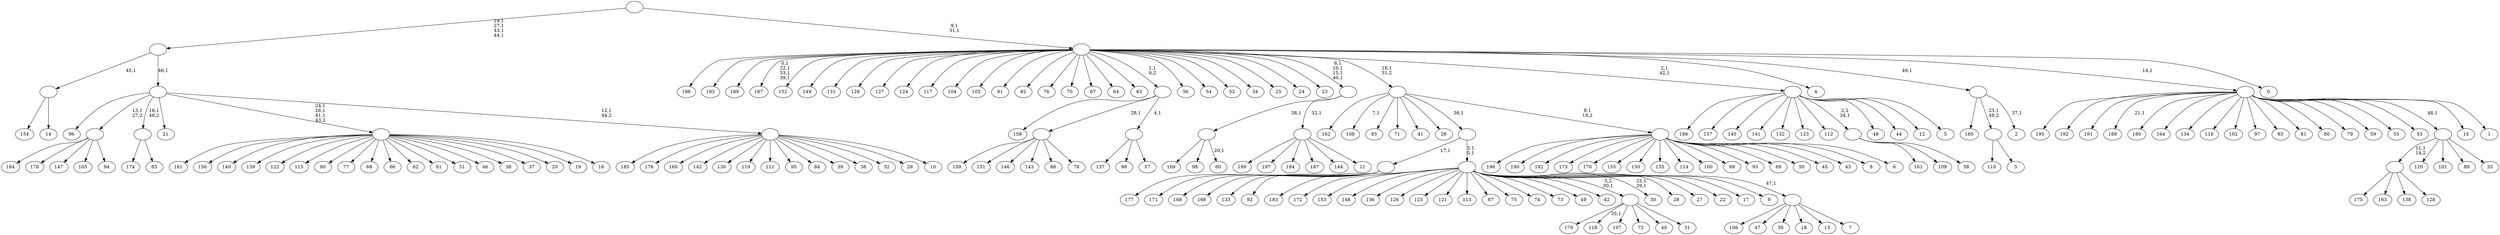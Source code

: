 digraph T {
	250 [label="199"]
	249 [label="198"]
	248 [label="197"]
	247 [label="196"]
	246 [label="195"]
	245 [label="194"]
	244 [label="193"]
	243 [label="192"]
	242 [label="191"]
	241 [label="190"]
	240 [label="189"]
	239 [label="188"]
	237 [label="187"]
	236 [label="186"]
	235 [label="185"]
	234 [label="184"]
	233 [label="183"]
	232 [label="182"]
	231 [label="181"]
	230 [label="180"]
	229 [label="179"]
	228 [label="178"]
	227 [label="177"]
	226 [label="176"]
	225 [label="175"]
	224 [label="174"]
	223 [label="173"]
	222 [label="172"]
	221 [label="171"]
	220 [label="170"]
	219 [label="169"]
	218 [label="168"]
	217 [label="167"]
	212 [label="166"]
	211 [label="165"]
	210 [label="164"]
	209 [label="163"]
	208 [label="162"]
	207 [label="161"]
	206 [label="160"]
	205 [label="159"]
	204 [label="158"]
	203 [label="157"]
	202 [label="156"]
	201 [label="155"]
	200 [label="154"]
	199 [label="153"]
	198 [label="152"]
	197 [label="151"]
	196 [label="150"]
	195 [label="149"]
	194 [label="148"]
	193 [label="147"]
	192 [label="146"]
	191 [label="145"]
	190 [label="144"]
	189 [label="143"]
	188 [label="142"]
	187 [label="141"]
	186 [label="140"]
	185 [label="139"]
	184 [label="138"]
	183 [label="137"]
	182 [label="136"]
	181 [label="135"]
	180 [label="134"]
	179 [label="133"]
	178 [label="132"]
	177 [label="131"]
	176 [label="130"]
	175 [label="129"]
	174 [label="128"]
	173 [label=""]
	172 [label="127"]
	171 [label="126"]
	170 [label="125"]
	169 [label="124"]
	168 [label="123"]
	167 [label="122"]
	166 [label="121"]
	165 [label="120"]
	164 [label="119"]
	163 [label="118"]
	161 [label="117"]
	160 [label="116"]
	159 [label="115"]
	158 [label="114"]
	157 [label="113"]
	156 [label="112"]
	155 [label="111"]
	154 [label="110"]
	153 [label="109"]
	152 [label="108"]
	150 [label="107"]
	149 [label="106"]
	148 [label="105"]
	147 [label="104"]
	146 [label="103"]
	145 [label="102"]
	144 [label="101"]
	143 [label="100"]
	142 [label="99"]
	141 [label="98"]
	140 [label="97"]
	139 [label="96"]
	138 [label="95"]
	137 [label="94"]
	136 [label=""]
	135 [label="93"]
	134 [label="92"]
	133 [label=""]
	132 [label="91"]
	131 [label="90"]
	130 [label="89"]
	129 [label="88"]
	128 [label="87"]
	127 [label="86"]
	126 [label="85"]
	125 [label="84"]
	124 [label="83"]
	123 [label="82"]
	122 [label="81"]
	121 [label="80"]
	120 [label="79"]
	119 [label="78"]
	118 [label=""]
	117 [label="77"]
	116 [label="76"]
	115 [label="75"]
	114 [label="74"]
	113 [label="73"]
	112 [label="72"]
	111 [label="71"]
	110 [label="70"]
	109 [label="69"]
	108 [label="68"]
	107 [label="67"]
	106 [label="66"]
	105 [label="65"]
	104 [label=""]
	103 [label="64"]
	102 [label="63"]
	101 [label="62"]
	100 [label="61"]
	99 [label="60"]
	97 [label=""]
	96 [label="59"]
	95 [label="58"]
	94 [label=""]
	93 [label="57"]
	92 [label=""]
	91 [label=""]
	90 [label="56"]
	89 [label="55"]
	88 [label="54"]
	87 [label="53"]
	86 [label="52"]
	85 [label="51"]
	84 [label="50"]
	83 [label="49"]
	82 [label="48"]
	81 [label="47"]
	80 [label="46"]
	79 [label="45"]
	78 [label="44"]
	77 [label="43"]
	76 [label="42"]
	75 [label="41"]
	74 [label="40"]
	73 [label="39"]
	72 [label="38"]
	71 [label="37"]
	70 [label="36"]
	69 [label="35"]
	68 [label="34"]
	67 [label="33"]
	66 [label=""]
	65 [label="32"]
	64 [label="31"]
	63 [label=""]
	62 [label="30"]
	59 [label="29"]
	58 [label="28"]
	57 [label="27"]
	56 [label="26"]
	55 [label="25"]
	54 [label="24"]
	53 [label="23"]
	52 [label="22"]
	51 [label="21"]
	50 [label="20"]
	49 [label="19"]
	48 [label="18"]
	47 [label="17"]
	46 [label="16"]
	45 [label=""]
	42 [label="15"]
	41 [label="14"]
	40 [label=""]
	39 [label="13"]
	38 [label="12"]
	37 [label="11"]
	36 [label=""]
	35 [label=""]
	31 [label="10"]
	30 [label=""]
	29 [label=""]
	28 [label=""]
	24 [label="9"]
	23 [label="8"]
	22 [label="7"]
	21 [label=""]
	20 [label=""]
	18 [label=""]
	17 [label="6"]
	16 [label=""]
	15 [label=""]
	14 [label="5"]
	13 [label=""]
	11 [label="4"]
	10 [label="3"]
	9 [label=""]
	8 [label="2"]
	6 [label=""]
	5 [label="1"]
	4 [label=""]
	3 [label="0"]
	2 [label=""]
	0 [label=""]
	173 -> 225 [label=""]
	173 -> 209 [label=""]
	173 -> 184 [label=""]
	173 -> 174 [label=""]
	136 -> 234 [label=""]
	136 -> 228 [label=""]
	136 -> 193 [label=""]
	136 -> 148 [label=""]
	136 -> 137 [label=""]
	133 -> 227 [label=""]
	133 -> 221 [label=""]
	133 -> 218 [label=""]
	133 -> 212 [label=""]
	133 -> 179 [label=""]
	133 -> 134 [label=""]
	118 -> 205 [label=""]
	118 -> 197 [label=""]
	118 -> 192 [label=""]
	118 -> 189 [label=""]
	118 -> 127 [label=""]
	118 -> 119 [label=""]
	104 -> 224 [label=""]
	104 -> 105 [label=""]
	97 -> 99 [label="20,1"]
	97 -> 219 [label=""]
	97 -> 141 [label=""]
	94 -> 207 [label=""]
	94 -> 153 [label=""]
	94 -> 95 [label=""]
	92 -> 183 [label=""]
	92 -> 129 [label=""]
	92 -> 93 [label=""]
	91 -> 204 [label=""]
	91 -> 118 [label="28,1"]
	91 -> 92 [label="4,1"]
	66 -> 173 [label="11,1\n14,2"]
	66 -> 165 [label=""]
	66 -> 144 [label=""]
	66 -> 130 [label=""]
	66 -> 67 [label=""]
	63 -> 163 [label="35,1"]
	63 -> 229 [label=""]
	63 -> 150 [label=""]
	63 -> 112 [label=""]
	63 -> 74 [label=""]
	63 -> 64 [label=""]
	45 -> 231 [label=""]
	45 -> 202 [label=""]
	45 -> 186 [label=""]
	45 -> 185 [label=""]
	45 -> 167 [label=""]
	45 -> 159 [label=""]
	45 -> 131 [label=""]
	45 -> 117 [label=""]
	45 -> 108 [label=""]
	45 -> 106 [label=""]
	45 -> 101 [label=""]
	45 -> 100 [label=""]
	45 -> 85 [label=""]
	45 -> 80 [label=""]
	45 -> 72 [label=""]
	45 -> 71 [label=""]
	45 -> 50 [label=""]
	45 -> 49 [label=""]
	45 -> 46 [label=""]
	40 -> 200 [label=""]
	40 -> 41 [label=""]
	36 -> 250 [label=""]
	36 -> 248 [label=""]
	36 -> 245 [label=""]
	36 -> 237 [label=""]
	36 -> 190 [label=""]
	36 -> 37 [label=""]
	35 -> 97 [label="38,1"]
	35 -> 36 [label="32,1"]
	30 -> 235 [label=""]
	30 -> 226 [label=""]
	30 -> 206 [label=""]
	30 -> 188 [label=""]
	30 -> 176 [label=""]
	30 -> 164 [label=""]
	30 -> 155 [label=""]
	30 -> 138 [label=""]
	30 -> 125 [label=""]
	30 -> 73 [label=""]
	30 -> 70 [label=""]
	30 -> 65 [label=""]
	30 -> 59 [label=""]
	30 -> 31 [label=""]
	29 -> 45 [label="24,1\n26,1\n41,1\n43,2"]
	29 -> 139 [label=""]
	29 -> 136 [label="13,1\n27,2"]
	29 -> 104 [label="16,1\n46,2"]
	29 -> 51 [label=""]
	29 -> 30 [label="12,1\n44,2"]
	28 -> 40 [label="45,1"]
	28 -> 29 [label="46,1"]
	21 -> 149 [label=""]
	21 -> 81 [label=""]
	21 -> 69 [label=""]
	21 -> 48 [label=""]
	21 -> 39 [label=""]
	21 -> 22 [label=""]
	20 -> 62 [label="25,1\n29,1"]
	20 -> 233 [label=""]
	20 -> 222 [label=""]
	20 -> 199 [label=""]
	20 -> 194 [label=""]
	20 -> 182 [label=""]
	20 -> 171 [label=""]
	20 -> 170 [label=""]
	20 -> 166 [label=""]
	20 -> 157 [label=""]
	20 -> 128 [label=""]
	20 -> 115 [label=""]
	20 -> 114 [label=""]
	20 -> 113 [label=""]
	20 -> 83 [label=""]
	20 -> 76 [label=""]
	20 -> 63 [label="5,2\n30,1"]
	20 -> 58 [label=""]
	20 -> 57 [label=""]
	20 -> 52 [label=""]
	20 -> 47 [label=""]
	20 -> 24 [label=""]
	20 -> 21 [label="47,1"]
	18 -> 20 [label="3,1\n5,1"]
	18 -> 133 [label="17,1"]
	16 -> 247 [label=""]
	16 -> 241 [label=""]
	16 -> 232 [label=""]
	16 -> 223 [label=""]
	16 -> 220 [label=""]
	16 -> 201 [label=""]
	16 -> 196 [label=""]
	16 -> 181 [label=""]
	16 -> 158 [label=""]
	16 -> 143 [label=""]
	16 -> 142 [label=""]
	16 -> 135 [label=""]
	16 -> 109 [label=""]
	16 -> 84 [label=""]
	16 -> 79 [label=""]
	16 -> 77 [label=""]
	16 -> 23 [label=""]
	16 -> 17 [label=""]
	15 -> 152 [label="7,1"]
	15 -> 208 [label=""]
	15 -> 126 [label=""]
	15 -> 111 [label=""]
	15 -> 75 [label=""]
	15 -> 56 [label=""]
	15 -> 18 [label="36,1"]
	15 -> 16 [label="8,1\n18,2"]
	13 -> 236 [label=""]
	13 -> 203 [label=""]
	13 -> 191 [label=""]
	13 -> 187 [label=""]
	13 -> 178 [label=""]
	13 -> 168 [label=""]
	13 -> 156 [label=""]
	13 -> 94 [label="2,2\n34,1"]
	13 -> 82 [label=""]
	13 -> 78 [label=""]
	13 -> 38 [label=""]
	13 -> 14 [label=""]
	9 -> 154 [label=""]
	9 -> 10 [label=""]
	6 -> 8 [label="37,1"]
	6 -> 211 [label=""]
	6 -> 9 [label="23,1\n49,2"]
	4 -> 239 [label="21,1"]
	4 -> 246 [label=""]
	4 -> 243 [label=""]
	4 -> 242 [label=""]
	4 -> 230 [label=""]
	4 -> 210 [label=""]
	4 -> 180 [label=""]
	4 -> 160 [label=""]
	4 -> 145 [label=""]
	4 -> 140 [label=""]
	4 -> 124 [label=""]
	4 -> 122 [label=""]
	4 -> 121 [label=""]
	4 -> 120 [label=""]
	4 -> 96 [label=""]
	4 -> 89 [label=""]
	4 -> 87 [label=""]
	4 -> 66 [label="48,1"]
	4 -> 42 [label=""]
	4 -> 5 [label=""]
	2 -> 13 [label="2,1\n42,1"]
	2 -> 35 [label="6,1\n10,1\n15,1\n40,1"]
	2 -> 217 [label="0,1\n22,1\n33,1\n39,1"]
	2 -> 249 [label=""]
	2 -> 244 [label=""]
	2 -> 240 [label=""]
	2 -> 198 [label=""]
	2 -> 195 [label=""]
	2 -> 177 [label=""]
	2 -> 175 [label=""]
	2 -> 172 [label=""]
	2 -> 169 [label=""]
	2 -> 161 [label=""]
	2 -> 147 [label=""]
	2 -> 146 [label=""]
	2 -> 132 [label=""]
	2 -> 123 [label=""]
	2 -> 116 [label=""]
	2 -> 110 [label=""]
	2 -> 107 [label=""]
	2 -> 103 [label=""]
	2 -> 102 [label=""]
	2 -> 91 [label="1,1\n9,2"]
	2 -> 90 [label=""]
	2 -> 88 [label=""]
	2 -> 86 [label=""]
	2 -> 68 [label=""]
	2 -> 55 [label=""]
	2 -> 54 [label=""]
	2 -> 53 [label=""]
	2 -> 15 [label="18,1\n31,2"]
	2 -> 11 [label=""]
	2 -> 6 [label="49,1"]
	2 -> 4 [label="14,1"]
	2 -> 3 [label=""]
	0 -> 2 [label="9,1\n31,1"]
	0 -> 28 [label="19,1\n27,1\n43,1\n44,1"]
}

